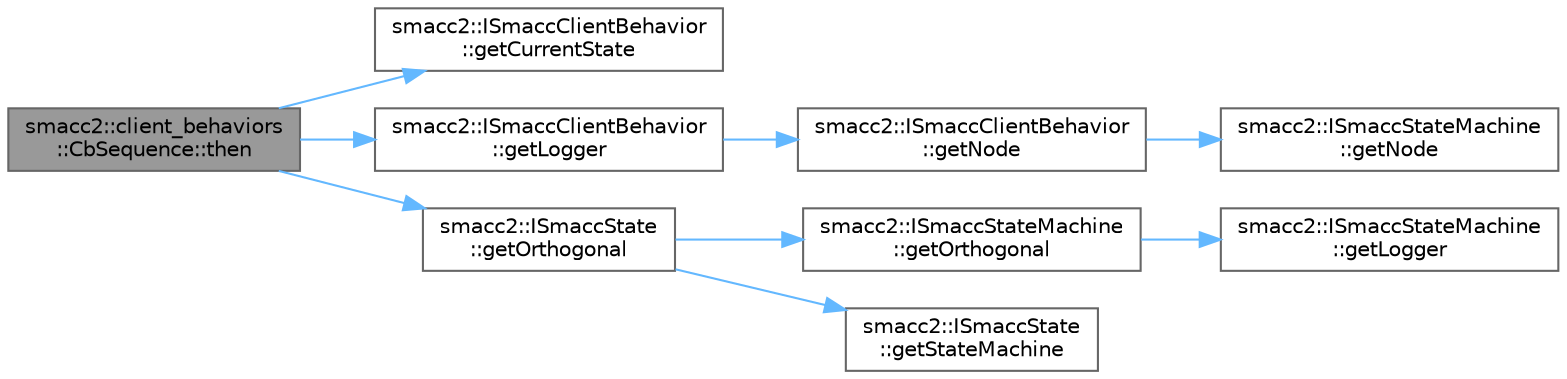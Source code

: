 digraph "smacc2::client_behaviors::CbSequence::then"
{
 // LATEX_PDF_SIZE
  bgcolor="transparent";
  edge [fontname=Helvetica,fontsize=10,labelfontname=Helvetica,labelfontsize=10];
  node [fontname=Helvetica,fontsize=10,shape=box,height=0.2,width=0.4];
  rankdir="LR";
  Node1 [label="smacc2::client_behaviors\l::CbSequence::then",height=0.2,width=0.4,color="gray40", fillcolor="grey60", style="filled", fontcolor="black",tooltip=" "];
  Node1 -> Node2 [color="steelblue1",style="solid"];
  Node2 [label="smacc2::ISmaccClientBehavior\l::getCurrentState",height=0.2,width=0.4,color="grey40", fillcolor="white", style="filled",URL="$classsmacc2_1_1ISmaccClientBehavior.html#a1a667b94eddb33662912587e87289cc1",tooltip=" "];
  Node1 -> Node3 [color="steelblue1",style="solid"];
  Node3 [label="smacc2::ISmaccClientBehavior\l::getLogger",height=0.2,width=0.4,color="grey40", fillcolor="white", style="filled",URL="$classsmacc2_1_1ISmaccClientBehavior.html#a9c3d82542c800e2ba5207c5cff0e63e8",tooltip=" "];
  Node3 -> Node4 [color="steelblue1",style="solid"];
  Node4 [label="smacc2::ISmaccClientBehavior\l::getNode",height=0.2,width=0.4,color="grey40", fillcolor="white", style="filled",URL="$classsmacc2_1_1ISmaccClientBehavior.html#aa1b28d5e8a5208fff8160f9df9a89dc6",tooltip=" "];
  Node4 -> Node5 [color="steelblue1",style="solid"];
  Node5 [label="smacc2::ISmaccStateMachine\l::getNode",height=0.2,width=0.4,color="grey40", fillcolor="white", style="filled",URL="$classsmacc2_1_1ISmaccStateMachine.html#a2cf8b817f7e137fc648e373ae4614a2f",tooltip=" "];
  Node1 -> Node6 [color="steelblue1",style="solid"];
  Node6 [label="smacc2::ISmaccState\l::getOrthogonal",height=0.2,width=0.4,color="grey40", fillcolor="white", style="filled",URL="$classsmacc2_1_1ISmaccState.html#aab04cff8d200dd9a5dfa07a2a1e0d868",tooltip=" "];
  Node6 -> Node7 [color="steelblue1",style="solid"];
  Node7 [label="smacc2::ISmaccStateMachine\l::getOrthogonal",height=0.2,width=0.4,color="grey40", fillcolor="white", style="filled",URL="$classsmacc2_1_1ISmaccStateMachine.html#a45b7a0ad7fb9e02ab13f3af8fb183f41",tooltip=" "];
  Node7 -> Node8 [color="steelblue1",style="solid"];
  Node8 [label="smacc2::ISmaccStateMachine\l::getLogger",height=0.2,width=0.4,color="grey40", fillcolor="white", style="filled",URL="$classsmacc2_1_1ISmaccStateMachine.html#acc4b310700e4256383d28f56217c3ce1",tooltip=" "];
  Node6 -> Node9 [color="steelblue1",style="solid"];
  Node9 [label="smacc2::ISmaccState\l::getStateMachine",height=0.2,width=0.4,color="grey40", fillcolor="white", style="filled",URL="$classsmacc2_1_1ISmaccState.html#aba03aa66e4a505ef1cae701ad49374ac",tooltip=" "];
}
